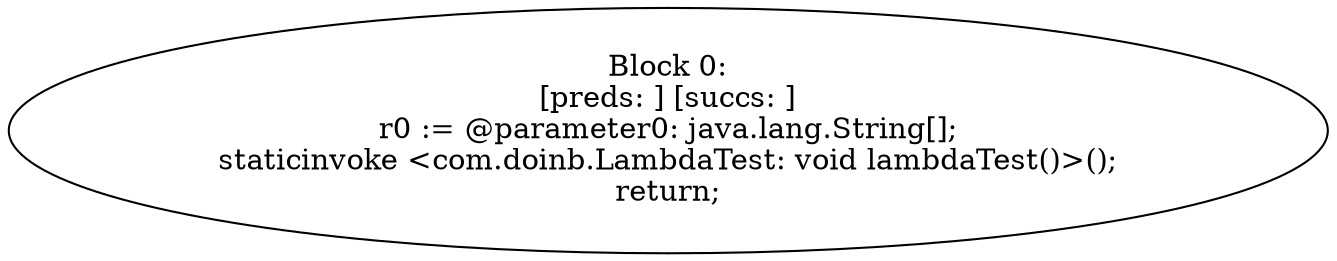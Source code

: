 digraph "unitGraph" {
    "Block 0:
[preds: ] [succs: ]
r0 := @parameter0: java.lang.String[];
staticinvoke <com.doinb.LambdaTest: void lambdaTest()>();
return;
"
}
